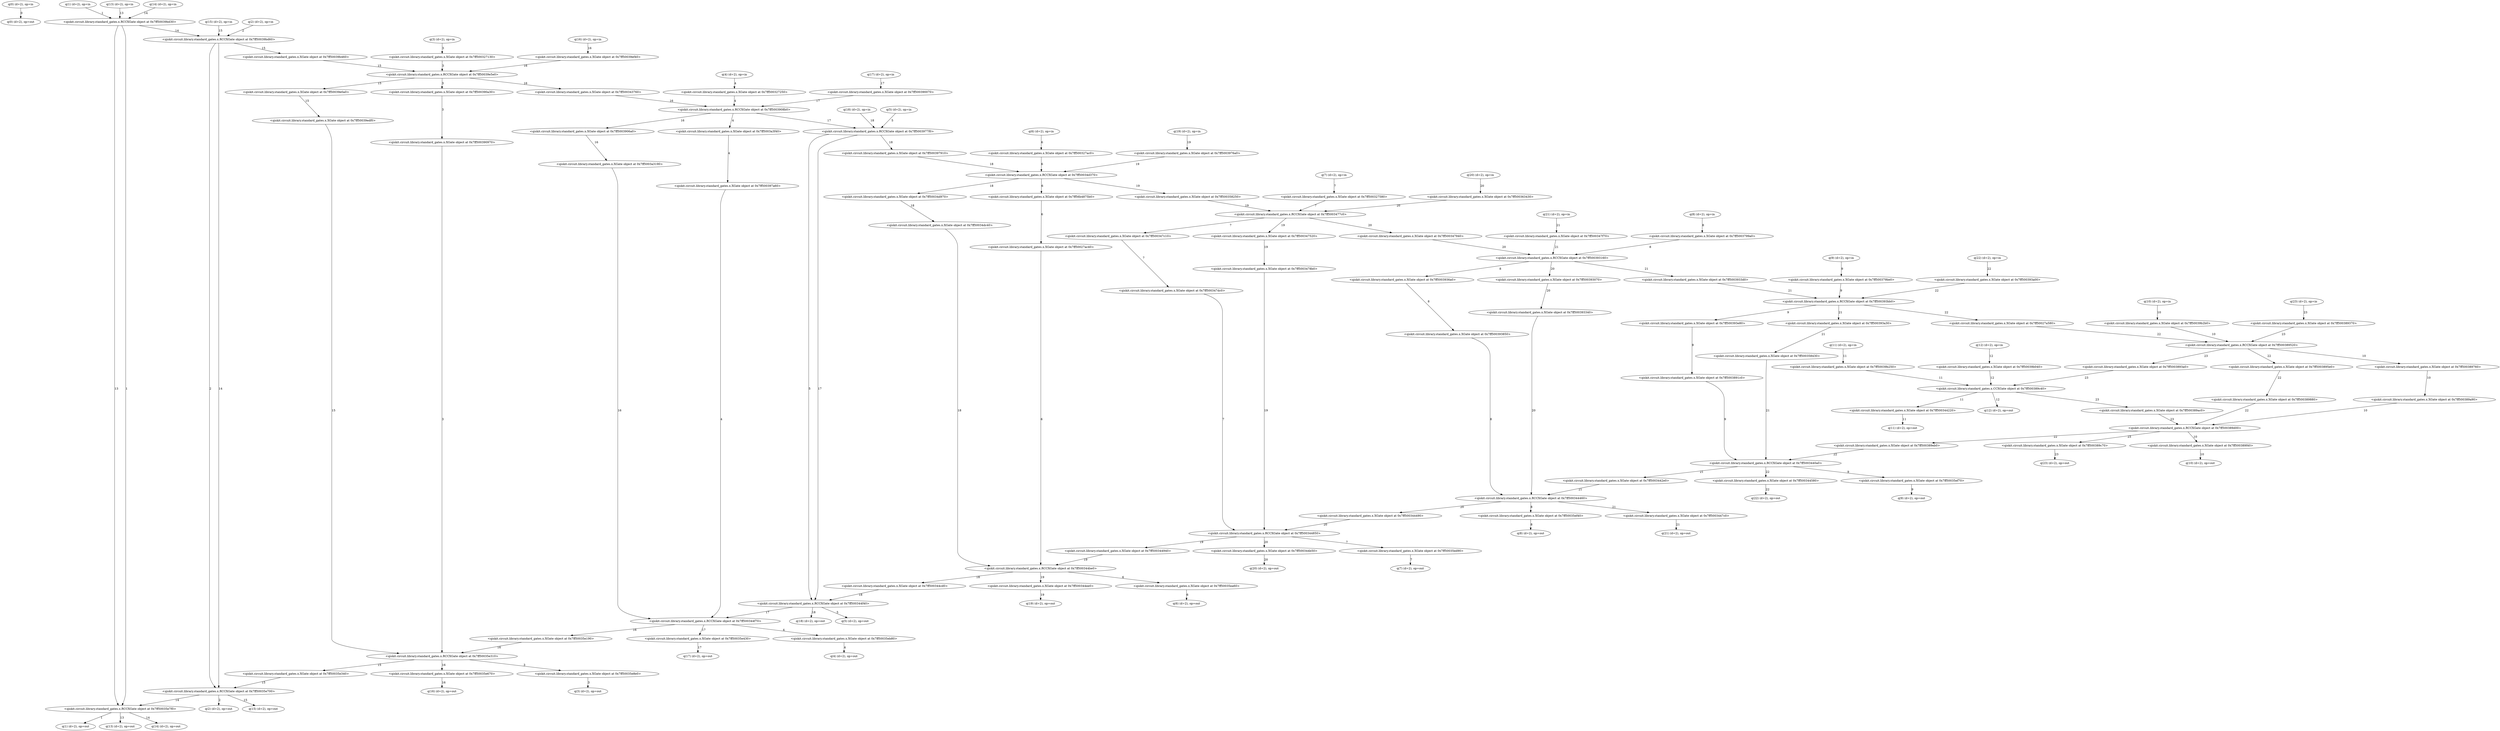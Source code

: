 digraph G {
0 [label="q(0) (d=2), op=in", qubits="0", matrix="None", ancilla=false];
1 [label="q(1) (d=2), op=in", qubits="1", matrix="None", ancilla=false];
2 [label="q(2) (d=2), op=in", qubits="2", matrix="None", ancilla=false];
3 [label="q(3) (d=2), op=in", qubits="3", matrix="None", ancilla=false];
4 [label="q(4) (d=2), op=in", qubits="4", matrix="None", ancilla=false];
5 [label="q(5) (d=2), op=in", qubits="5", matrix="None", ancilla=false];
6 [label="q(6) (d=2), op=in", qubits="6", matrix="None", ancilla=false];
7 [label="q(7) (d=2), op=in", qubits="7", matrix="None", ancilla=false];
8 [label="q(8) (d=2), op=in", qubits="8", matrix="None", ancilla=false];
9 [label="q(9) (d=2), op=in", qubits="9", matrix="None", ancilla=false];
10 [label="q(10) (d=2), op=in", qubits="10", matrix="None", ancilla=false];
11 [label="q(11) (d=2), op=in", qubits="11", matrix="None", ancilla=false];
12 [label="q(12) (d=2), op=in", qubits="12", matrix="None", ancilla=false];
13 [label="q(13) (d=2), op=in", qubits="13", matrix="None", ancilla=true];
14 [label="q(14) (d=2), op=in", qubits="14", matrix="None", ancilla=true];
15 [label="q(15) (d=2), op=in", qubits="15", matrix="None", ancilla=true];
16 [label="q(16) (d=2), op=in", qubits="16", matrix="None", ancilla=true];
17 [label="q(17) (d=2), op=in", qubits="17", matrix="None", ancilla=true];
18 [label="q(18) (d=2), op=in", qubits="18", matrix="None", ancilla=true];
19 [label="q(19) (d=2), op=in", qubits="19", matrix="None", ancilla=true];
20 [label="q(20) (d=2), op=in", qubits="20", matrix="None", ancilla=true];
21 [label="q(21) (d=2), op=in", qubits="21", matrix="None", ancilla=true];
22 [label="q(22) (d=2), op=in", qubits="22", matrix="None", ancilla=true];
23 [label="q(23) (d=2), op=in", qubits="23", matrix="None", ancilla=true];
24 [label="<qiskit.circuit.library.standard_gates.x.XGate object at 0x7ff500327130>", qubits="3", matrix="[[0, 1], [1, 0]]"];
25 [label="<qiskit.circuit.library.standard_gates.x.XGate object at 0x7ff500327250>", qubits="4", matrix="[[0, 1], [1, 0]]"];
26 [label="<qiskit.circuit.library.standard_gates.x.XGate object at 0x7ff500327ac0>", qubits="6", matrix="[[0, 1], [1, 0]]"];
27 [label="<qiskit.circuit.library.standard_gates.x.XGate object at 0x7ff500327580>", qubits="7", matrix="[[0, 1], [1, 0]]"];
28 [label="<qiskit.circuit.library.standard_gates.x.XGate object at 0x7ff5003799a0>", qubits="8", matrix="[[0, 1], [1, 0]]"];
29 [label="<qiskit.circuit.library.standard_gates.x.XGate object at 0x7ff500379be0>", qubits="9", matrix="[[0, 1], [1, 0]]"];
30 [label="<qiskit.circuit.library.standard_gates.x.XGate object at 0x7ff50039b2b0>", qubits="10", matrix="[[0, 1], [1, 0]]"];
31 [label="<qiskit.circuit.library.standard_gates.x.XGate object at 0x7ff50039b250>", qubits="11", matrix="[[0, 1], [1, 0]]"];
32 [label="<qiskit.circuit.library.standard_gates.x.XGate object at 0x7ff50039b040>", qubits="12", matrix="[[0, 1], [1, 0]]"];
33 [label="<qiskit.circuit.library.standard_gates.x.RCCXGate object at 0x7ff50039bd30>", qubits="1,13,14", matrix="[[0, 1], [-1, 0]]"];
34 [label="<qiskit.circuit.library.standard_gates.x.RCCXGate object at 0x7ff50039bd60>", qubits="2,14,15", matrix="[[0, 1], [-1, 0]]"];
35 [label="<qiskit.circuit.library.standard_gates.x.XGate object at 0x7ff50039b460>", qubits="15", matrix="[[0, 1], [1, 0]]"];
36 [label="<qiskit.circuit.library.standard_gates.x.XGate object at 0x7ff50039ef40>", qubits="16", matrix="[[0, 1], [1, 0]]"];
37 [label="<qiskit.circuit.library.standard_gates.x.RCCXGate object at 0x7ff50039e5e0>", qubits="3,15,16", matrix="[[0, 1], [-1, 0]]"];
38 [label="<qiskit.circuit.library.standard_gates.x.XGate object at 0x7ff50039e0a0>", qubits="15", matrix="[[0, 1], [1, 0]]"];
39 [label="<qiskit.circuit.library.standard_gates.x.XGate object at 0x7ff50039edf0>", qubits="15", matrix="[[0, 1], [1, 0]]"];
40 [label="<qiskit.circuit.library.standard_gates.x.XGate object at 0x7ff500343760>", qubits="16", matrix="[[0, 1], [1, 0]]"];
41 [label="<qiskit.circuit.library.standard_gates.x.XGate object at 0x7ff500390a30>", qubits="3", matrix="[[0, 1], [1, 0]]"];
42 [label="<qiskit.circuit.library.standard_gates.x.XGate object at 0x7ff500390970>", qubits="3", matrix="[[0, 1], [1, 0]]"];
43 [label="<qiskit.circuit.library.standard_gates.x.XGate object at 0x7ff500390070>", qubits="17", matrix="[[0, 1], [1, 0]]"];
44 [label="<qiskit.circuit.library.standard_gates.x.RCCXGate object at 0x7ff5003908b0>", qubits="4,16,17", matrix="[[0, 1], [-1, 0]]"];
45 [label="<qiskit.circuit.library.standard_gates.x.XGate object at 0x7ff5003906a0>", qubits="16", matrix="[[0, 1], [1, 0]]"];
46 [label="<qiskit.circuit.library.standard_gates.x.XGate object at 0x7ff5003a3190>", qubits="16", matrix="[[0, 1], [1, 0]]"];
47 [label="<qiskit.circuit.library.standard_gates.x.XGate object at 0x7ff5003a3f40>", qubits="4", matrix="[[0, 1], [1, 0]]"];
48 [label="<qiskit.circuit.library.standard_gates.x.XGate object at 0x7ff500397a60>", qubits="4", matrix="[[0, 1], [1, 0]]"];
49 [label="<qiskit.circuit.library.standard_gates.x.RCCXGate object at 0x7ff5003977f0>", qubits="5,17,18", matrix="[[0, 1], [-1, 0]]"];
50 [label="<qiskit.circuit.library.standard_gates.x.XGate object at 0x7ff500397910>", qubits="18", matrix="[[0, 1], [1, 0]]"];
51 [label="<qiskit.circuit.library.standard_gates.x.XGate object at 0x7ff5003976a0>", qubits="19", matrix="[[0, 1], [1, 0]]"];
52 [label="<qiskit.circuit.library.standard_gates.x.RCCXGate object at 0x7ff50034d370>", qubits="6,18,19", matrix="[[0, 1], [-1, 0]]"];
53 [label="<qiskit.circuit.library.standard_gates.x.XGate object at 0x7ff50034d970>", qubits="18", matrix="[[0, 1], [1, 0]]"];
54 [label="<qiskit.circuit.library.standard_gates.x.XGate object at 0x7ff50034dc40>", qubits="18", matrix="[[0, 1], [1, 0]]"];
55 [label="<qiskit.circuit.library.standard_gates.x.XGate object at 0x7ff500358250>", qubits="19", matrix="[[0, 1], [1, 0]]"];
56 [label="<qiskit.circuit.library.standard_gates.x.XGate object at 0x7ff56b4875b0>", qubits="6", matrix="[[0, 1], [1, 0]]"];
57 [label="<qiskit.circuit.library.standard_gates.x.XGate object at 0x7ff50027ac40>", qubits="6", matrix="[[0, 1], [1, 0]]"];
58 [label="<qiskit.circuit.library.standard_gates.x.XGate object at 0x7ff500363430>", qubits="20", matrix="[[0, 1], [1, 0]]"];
59 [label="<qiskit.circuit.library.standard_gates.x.RCCXGate object at 0x7ff5003477c0>", qubits="7,19,20", matrix="[[0, 1], [-1, 0]]"];
60 [label="<qiskit.circuit.library.standard_gates.x.XGate object at 0x7ff500347520>", qubits="19", matrix="[[0, 1], [1, 0]]"];
61 [label="<qiskit.circuit.library.standard_gates.x.XGate object at 0x7ff5003478b0>", qubits="19", matrix="[[0, 1], [1, 0]]"];
62 [label="<qiskit.circuit.library.standard_gates.x.XGate object at 0x7ff500347940>", qubits="20", matrix="[[0, 1], [1, 0]]"];
63 [label="<qiskit.circuit.library.standard_gates.x.XGate object at 0x7ff500347c10>", qubits="7", matrix="[[0, 1], [1, 0]]"];
64 [label="<qiskit.circuit.library.standard_gates.x.XGate object at 0x7ff500347dc0>", qubits="7", matrix="[[0, 1], [1, 0]]"];
65 [label="<qiskit.circuit.library.standard_gates.x.XGate object at 0x7ff500347f70>", qubits="21", matrix="[[0, 1], [1, 0]]"];
66 [label="<qiskit.circuit.library.standard_gates.x.RCCXGate object at 0x7ff500393160>", qubits="8,20,21", matrix="[[0, 1], [-1, 0]]"];
67 [label="<qiskit.circuit.library.standard_gates.x.XGate object at 0x7ff500393070>", qubits="20", matrix="[[0, 1], [1, 0]]"];
68 [label="<qiskit.circuit.library.standard_gates.x.XGate object at 0x7ff500393340>", qubits="20", matrix="[[0, 1], [1, 0]]"];
69 [label="<qiskit.circuit.library.standard_gates.x.XGate object at 0x7ff5003933d0>", qubits="21", matrix="[[0, 1], [1, 0]]"];
70 [label="<qiskit.circuit.library.standard_gates.x.XGate object at 0x7ff5003936a0>", qubits="8", matrix="[[0, 1], [1, 0]]"];
71 [label="<qiskit.circuit.library.standard_gates.x.XGate object at 0x7ff500393850>", qubits="8", matrix="[[0, 1], [1, 0]]"];
72 [label="<qiskit.circuit.library.standard_gates.x.XGate object at 0x7ff500393a00>", qubits="22", matrix="[[0, 1], [1, 0]]"];
73 [label="<qiskit.circuit.library.standard_gates.x.RCCXGate object at 0x7ff500393bb0>", qubits="9,21,22", matrix="[[0, 1], [-1, 0]]"];
74 [label="<qiskit.circuit.library.standard_gates.x.XGate object at 0x7ff500393a30>", qubits="21", matrix="[[0, 1], [1, 0]]"];
75 [label="<qiskit.circuit.library.standard_gates.x.XGate object at 0x7ff500358430>", qubits="21", matrix="[[0, 1], [1, 0]]"];
76 [label="<qiskit.circuit.library.standard_gates.x.XGate object at 0x7ff50027a580>", qubits="22", matrix="[[0, 1], [1, 0]]"];
77 [label="<qiskit.circuit.library.standard_gates.x.XGate object at 0x7ff500393e80>", qubits="9", matrix="[[0, 1], [1, 0]]"];
78 [label="<qiskit.circuit.library.standard_gates.x.XGate object at 0x7ff5003891c0>", qubits="9", matrix="[[0, 1], [1, 0]]"];
79 [label="<qiskit.circuit.library.standard_gates.x.XGate object at 0x7ff500389370>", qubits="23", matrix="[[0, 1], [1, 0]]"];
80 [label="<qiskit.circuit.library.standard_gates.x.RCCXGate object at 0x7ff500389520>", qubits="10,22,23", matrix="[[0, 1], [-1, 0]]"];
81 [label="<qiskit.circuit.library.standard_gates.x.XGate object at 0x7ff5003893a0>", qubits="23", matrix="[[0, 1], [1, 0]]"];
82 [label="<qiskit.circuit.library.standard_gates.x.XGate object at 0x7ff5003895e0>", qubits="22", matrix="[[0, 1], [1, 0]]"];
83 [label="<qiskit.circuit.library.standard_gates.x.XGate object at 0x7ff500389880>", qubits="22", matrix="[[0, 1], [1, 0]]"];
84 [label="<qiskit.circuit.library.standard_gates.x.XGate object at 0x7ff500389760>", qubits="10", matrix="[[0, 1], [1, 0]]"];
85 [label="<qiskit.circuit.library.standard_gates.x.XGate object at 0x7ff500389a90>", qubits="10", matrix="[[0, 1], [1, 0]]"];
86 [label="<qiskit.circuit.library.standard_gates.x.CCXGate object at 0x7ff500389c40>", qubits="11,23,12", matrix="[[0, 1], [1, 0]]"];
87 [label="<qiskit.circuit.library.standard_gates.x.XGate object at 0x7ff500389ac0>", qubits="23", matrix="[[0, 1], [1, 0]]"];
88 [label="<qiskit.circuit.library.standard_gates.x.RCCXGate object at 0x7ff500389d00>", qubits="10,22,23", matrix="[[0, 1], [-1, 0]]"];
89 [label="<qiskit.circuit.library.standard_gates.x.XGate object at 0x7ff500389c70>", qubits="23", matrix="[[0, 1], [1, 0]]"];
90 [label="<qiskit.circuit.library.standard_gates.x.XGate object at 0x7ff500389eb0>", qubits="22", matrix="[[0, 1], [1, 0]]"];
91 [label="<qiskit.circuit.library.standard_gates.x.XGate object at 0x7ff500389f40>", qubits="10", matrix="[[0, 1], [1, 0]]"];
92 [label="<qiskit.circuit.library.standard_gates.x.XGate object at 0x7ff500344220>", qubits="11", matrix="[[0, 1], [1, 0]]"];
93 [label="<qiskit.circuit.library.standard_gates.x.RCCXGate object at 0x7ff5003440a0>", qubits="9,21,22", matrix="[[0, 1], [-1, 0]]"];
94 [label="<qiskit.circuit.library.standard_gates.x.XGate object at 0x7ff5003442e0>", qubits="21", matrix="[[0, 1], [1, 0]]"];
95 [label="<qiskit.circuit.library.standard_gates.x.XGate object at 0x7ff500344580>", qubits="22", matrix="[[0, 1], [1, 0]]"];
96 [label="<qiskit.circuit.library.standard_gates.x.RCCXGate object at 0x7ff500344460>", qubits="8,20,21", matrix="[[0, 1], [-1, 0]]"];
97 [label="<qiskit.circuit.library.standard_gates.x.XGate object at 0x7ff500344490>", qubits="20", matrix="[[0, 1], [1, 0]]"];
98 [label="<qiskit.circuit.library.standard_gates.x.XGate object at 0x7ff5003447c0>", qubits="21", matrix="[[0, 1], [1, 0]]"];
99 [label="<qiskit.circuit.library.standard_gates.x.RCCXGate object at 0x7ff500344850>", qubits="7,19,20", matrix="[[0, 1], [-1, 0]]"];
100 [label="<qiskit.circuit.library.standard_gates.x.XGate object at 0x7ff500344940>", qubits="19", matrix="[[0, 1], [1, 0]]"];
101 [label="<qiskit.circuit.library.standard_gates.x.XGate object at 0x7ff500344b50>", qubits="20", matrix="[[0, 1], [1, 0]]"];
102 [label="<qiskit.circuit.library.standard_gates.x.RCCXGate object at 0x7ff500344be0>", qubits="6,18,19", matrix="[[0, 1], [-1, 0]]"];
103 [label="<qiskit.circuit.library.standard_gates.x.XGate object at 0x7ff500344cd0>", qubits="18", matrix="[[0, 1], [1, 0]]"];
104 [label="<qiskit.circuit.library.standard_gates.x.XGate object at 0x7ff500344ee0>", qubits="19", matrix="[[0, 1], [1, 0]]"];
105 [label="<qiskit.circuit.library.standard_gates.x.RCCXGate object at 0x7ff500344f40>", qubits="5,17,18", matrix="[[0, 1], [-1, 0]]"];
106 [label="<qiskit.circuit.library.standard_gates.x.RCCXGate object at 0x7ff500344f70>", qubits="4,16,17", matrix="[[0, 1], [-1, 0]]"];
107 [label="<qiskit.circuit.library.standard_gates.x.XGate object at 0x7ff50035e190>", qubits="16", matrix="[[0, 1], [1, 0]]"];
108 [label="<qiskit.circuit.library.standard_gates.x.XGate object at 0x7ff50035e430>", qubits="17", matrix="[[0, 1], [1, 0]]"];
109 [label="<qiskit.circuit.library.standard_gates.x.RCCXGate object at 0x7ff50035e310>", qubits="3,15,16", matrix="[[0, 1], [-1, 0]]"];
110 [label="<qiskit.circuit.library.standard_gates.x.XGate object at 0x7ff50035e340>", qubits="15", matrix="[[0, 1], [1, 0]]"];
111 [label="<qiskit.circuit.library.standard_gates.x.XGate object at 0x7ff50035e670>", qubits="16", matrix="[[0, 1], [1, 0]]"];
112 [label="<qiskit.circuit.library.standard_gates.x.RCCXGate object at 0x7ff50035e700>", qubits="2,14,15", matrix="[[0, 1], [-1, 0]]"];
113 [label="<qiskit.circuit.library.standard_gates.x.RCCXGate object at 0x7ff50035e7f0>", qubits="1,13,14", matrix="[[0, 1], [-1, 0]]"];
114 [label="<qiskit.circuit.library.standard_gates.x.XGate object at 0x7ff50035e8e0>", qubits="3", matrix="[[0, 1], [1, 0]]"];
115 [label="<qiskit.circuit.library.standard_gates.x.XGate object at 0x7ff50035eb80>", qubits="4", matrix="[[0, 1], [1, 0]]"];
116 [label="<qiskit.circuit.library.standard_gates.x.XGate object at 0x7ff50035ea60>", qubits="6", matrix="[[0, 1], [1, 0]]"];
117 [label="<qiskit.circuit.library.standard_gates.x.XGate object at 0x7ff50035ed90>", qubits="7", matrix="[[0, 1], [1, 0]]"];
118 [label="<qiskit.circuit.library.standard_gates.x.XGate object at 0x7ff50035ef40>", qubits="8", matrix="[[0, 1], [1, 0]]"];
119 [label="<qiskit.circuit.library.standard_gates.x.XGate object at 0x7ff50035ef70>", qubits="9", matrix="[[0, 1], [1, 0]]"];
120 [label="q(0) (d=2), op=out", qubits="0", matrix="None", ancilla=false];
121 [label="q(1) (d=2), op=out", qubits="1", matrix="None", ancilla=false];
122 [label="q(2) (d=2), op=out", qubits="2", matrix="None", ancilla=false];
123 [label="q(3) (d=2), op=out", qubits="3", matrix="None", ancilla=false];
124 [label="q(4) (d=2), op=out", qubits="4", matrix="None", ancilla=false];
125 [label="q(5) (d=2), op=out", qubits="5", matrix="None", ancilla=false];
126 [label="q(6) (d=2), op=out", qubits="6", matrix="None", ancilla=false];
127 [label="q(7) (d=2), op=out", qubits="7", matrix="None", ancilla=false];
128 [label="q(8) (d=2), op=out", qubits="8", matrix="None", ancilla=false];
129 [label="q(9) (d=2), op=out", qubits="9", matrix="None", ancilla=false];
130 [label="q(10) (d=2), op=out", qubits="10", matrix="None", ancilla=false];
131 [label="q(11) (d=2), op=out", qubits="11", matrix="None", ancilla=false];
132 [label="q(12) (d=2), op=out", qubits="12", matrix="None", ancilla=false];
133 [label="q(13) (d=2), op=out", qubits="13", matrix="None", ancilla=true];
134 [label="q(14) (d=2), op=out", qubits="14", matrix="None", ancilla=true];
135 [label="q(15) (d=2), op=out", qubits="15", matrix="None", ancilla=true];
136 [label="q(16) (d=2), op=out", qubits="16", matrix="None", ancilla=true];
137 [label="q(17) (d=2), op=out", qubits="17", matrix="None", ancilla=true];
138 [label="q(18) (d=2), op=out", qubits="18", matrix="None", ancilla=true];
139 [label="q(19) (d=2), op=out", qubits="19", matrix="None", ancilla=true];
140 [label="q(20) (d=2), op=out", qubits="20", matrix="None", ancilla=true];
141 [label="q(21) (d=2), op=out", qubits="21", matrix="None", ancilla=true];
142 [label="q(22) (d=2), op=out", qubits="22", matrix="None", ancilla=true];
143 [label="q(23) (d=2), op=out", qubits="23", matrix="None", ancilla=true];
3 -> 24 [label=3];
4 -> 25 [label=4];
6 -> 26 [label=6];
7 -> 27 [label=7];
8 -> 28 [label=8];
9 -> 29 [label=9];
10 -> 30 [label=10];
11 -> 31 [label=11];
12 -> 32 [label=12];
1 -> 33 [label=1];
13 -> 33 [label=13];
14 -> 33 [label=14];
2 -> 34 [label=2];
33 -> 34 [label=14];
15 -> 34 [label=15];
34 -> 35 [label=15];
16 -> 36 [label=16];
24 -> 37 [label=3];
35 -> 37 [label=15];
36 -> 37 [label=16];
37 -> 38 [label=15];
38 -> 39 [label=15];
37 -> 40 [label=16];
37 -> 41 [label=3];
41 -> 42 [label=3];
17 -> 43 [label=17];
25 -> 44 [label=4];
40 -> 44 [label=16];
43 -> 44 [label=17];
44 -> 45 [label=16];
45 -> 46 [label=16];
44 -> 47 [label=4];
47 -> 48 [label=4];
5 -> 49 [label=5];
44 -> 49 [label=17];
18 -> 49 [label=18];
49 -> 50 [label=18];
19 -> 51 [label=19];
26 -> 52 [label=6];
50 -> 52 [label=18];
51 -> 52 [label=19];
52 -> 53 [label=18];
53 -> 54 [label=18];
52 -> 55 [label=19];
52 -> 56 [label=6];
56 -> 57 [label=6];
20 -> 58 [label=20];
27 -> 59 [label=7];
55 -> 59 [label=19];
58 -> 59 [label=20];
59 -> 60 [label=19];
60 -> 61 [label=19];
59 -> 62 [label=20];
59 -> 63 [label=7];
63 -> 64 [label=7];
21 -> 65 [label=21];
28 -> 66 [label=8];
62 -> 66 [label=20];
65 -> 66 [label=21];
66 -> 67 [label=20];
67 -> 68 [label=20];
66 -> 69 [label=21];
66 -> 70 [label=8];
70 -> 71 [label=8];
22 -> 72 [label=22];
29 -> 73 [label=9];
69 -> 73 [label=21];
72 -> 73 [label=22];
73 -> 74 [label=21];
74 -> 75 [label=21];
73 -> 76 [label=22];
73 -> 77 [label=9];
77 -> 78 [label=9];
23 -> 79 [label=23];
30 -> 80 [label=10];
76 -> 80 [label=22];
79 -> 80 [label=23];
80 -> 81 [label=23];
80 -> 82 [label=22];
82 -> 83 [label=22];
80 -> 84 [label=10];
84 -> 85 [label=10];
31 -> 86 [label=11];
81 -> 86 [label=23];
32 -> 86 [label=12];
86 -> 87 [label=23];
85 -> 88 [label=10];
83 -> 88 [label=22];
87 -> 88 [label=23];
88 -> 89 [label=23];
88 -> 90 [label=22];
88 -> 91 [label=10];
86 -> 92 [label=11];
78 -> 93 [label=9];
75 -> 93 [label=21];
90 -> 93 [label=22];
93 -> 94 [label=21];
93 -> 95 [label=22];
71 -> 96 [label=8];
68 -> 96 [label=20];
94 -> 96 [label=21];
96 -> 97 [label=20];
96 -> 98 [label=21];
64 -> 99 [label=7];
61 -> 99 [label=19];
97 -> 99 [label=20];
99 -> 100 [label=19];
99 -> 101 [label=20];
57 -> 102 [label=6];
54 -> 102 [label=18];
100 -> 102 [label=19];
102 -> 103 [label=18];
102 -> 104 [label=19];
49 -> 105 [label=5];
49 -> 105 [label=17];
103 -> 105 [label=18];
48 -> 106 [label=4];
46 -> 106 [label=16];
105 -> 106 [label=17];
106 -> 107 [label=16];
106 -> 108 [label=17];
42 -> 109 [label=3];
39 -> 109 [label=15];
107 -> 109 [label=16];
109 -> 110 [label=15];
109 -> 111 [label=16];
34 -> 112 [label=2];
34 -> 112 [label=14];
110 -> 112 [label=15];
33 -> 113 [label=1];
33 -> 113 [label=13];
112 -> 113 [label=14];
109 -> 114 [label=3];
106 -> 115 [label=4];
102 -> 116 [label=6];
99 -> 117 [label=7];
96 -> 118 [label=8];
93 -> 119 [label=9];
0 -> 120 [label=0];
113 -> 121 [label=1];
112 -> 122 [label=2];
114 -> 123 [label=3];
115 -> 124 [label=4];
105 -> 125 [label=5];
116 -> 126 [label=6];
117 -> 127 [label=7];
118 -> 128 [label=8];
119 -> 129 [label=9];
91 -> 130 [label=10];
92 -> 131 [label=11];
86 -> 132 [label=12];
113 -> 133 [label=13];
113 -> 134 [label=14];
112 -> 135 [label=15];
111 -> 136 [label=16];
108 -> 137 [label=17];
105 -> 138 [label=18];
104 -> 139 [label=19];
101 -> 140 [label=20];
98 -> 141 [label=21];
95 -> 142 [label=22];
89 -> 143 [label=23];
}
